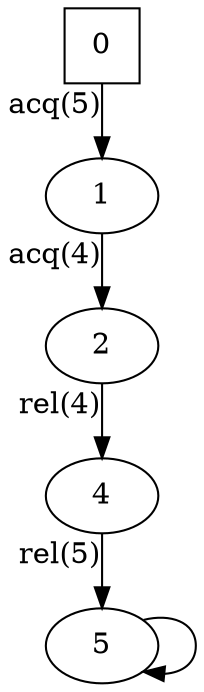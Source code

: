 digraph auto_0{
0[shape=square];
1;
2;
4;
5;
5 -> 5;
2 -> 4[xlabel="rel(4)"];
4 -> 5[xlabel="rel(5)"];
0 -> 1[xlabel="acq(5)"];
1 -> 2[xlabel="acq(4)"];
}
